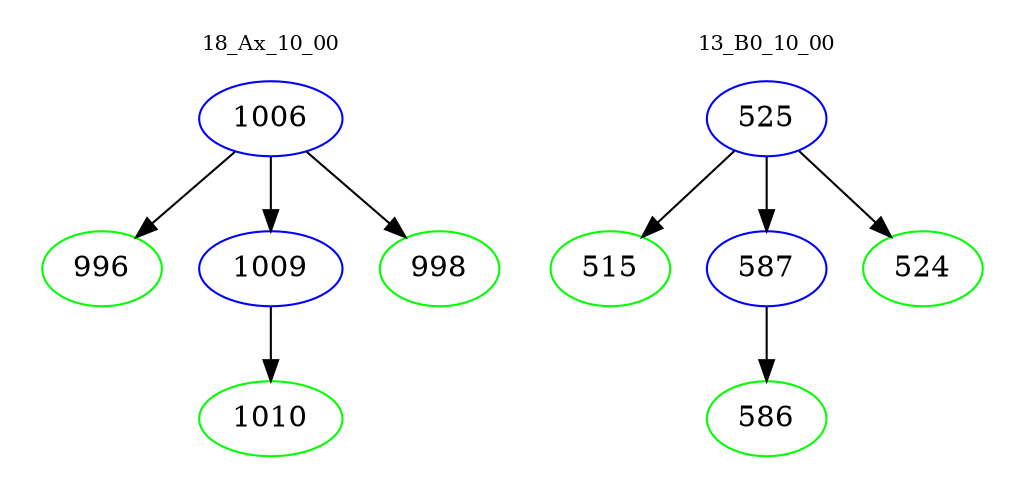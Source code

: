 digraph{
subgraph cluster_0 {
color = white
label = "18_Ax_10_00";
fontsize=10;
T0_1006 [label="1006", color="blue"]
T0_1006 -> T0_996 [color="black"]
T0_996 [label="996", color="green"]
T0_1006 -> T0_1009 [color="black"]
T0_1009 [label="1009", color="blue"]
T0_1009 -> T0_1010 [color="black"]
T0_1010 [label="1010", color="green"]
T0_1006 -> T0_998 [color="black"]
T0_998 [label="998", color="green"]
}
subgraph cluster_1 {
color = white
label = "13_B0_10_00";
fontsize=10;
T1_525 [label="525", color="blue"]
T1_525 -> T1_515 [color="black"]
T1_515 [label="515", color="green"]
T1_525 -> T1_587 [color="black"]
T1_587 [label="587", color="blue"]
T1_587 -> T1_586 [color="black"]
T1_586 [label="586", color="green"]
T1_525 -> T1_524 [color="black"]
T1_524 [label="524", color="green"]
}
}
